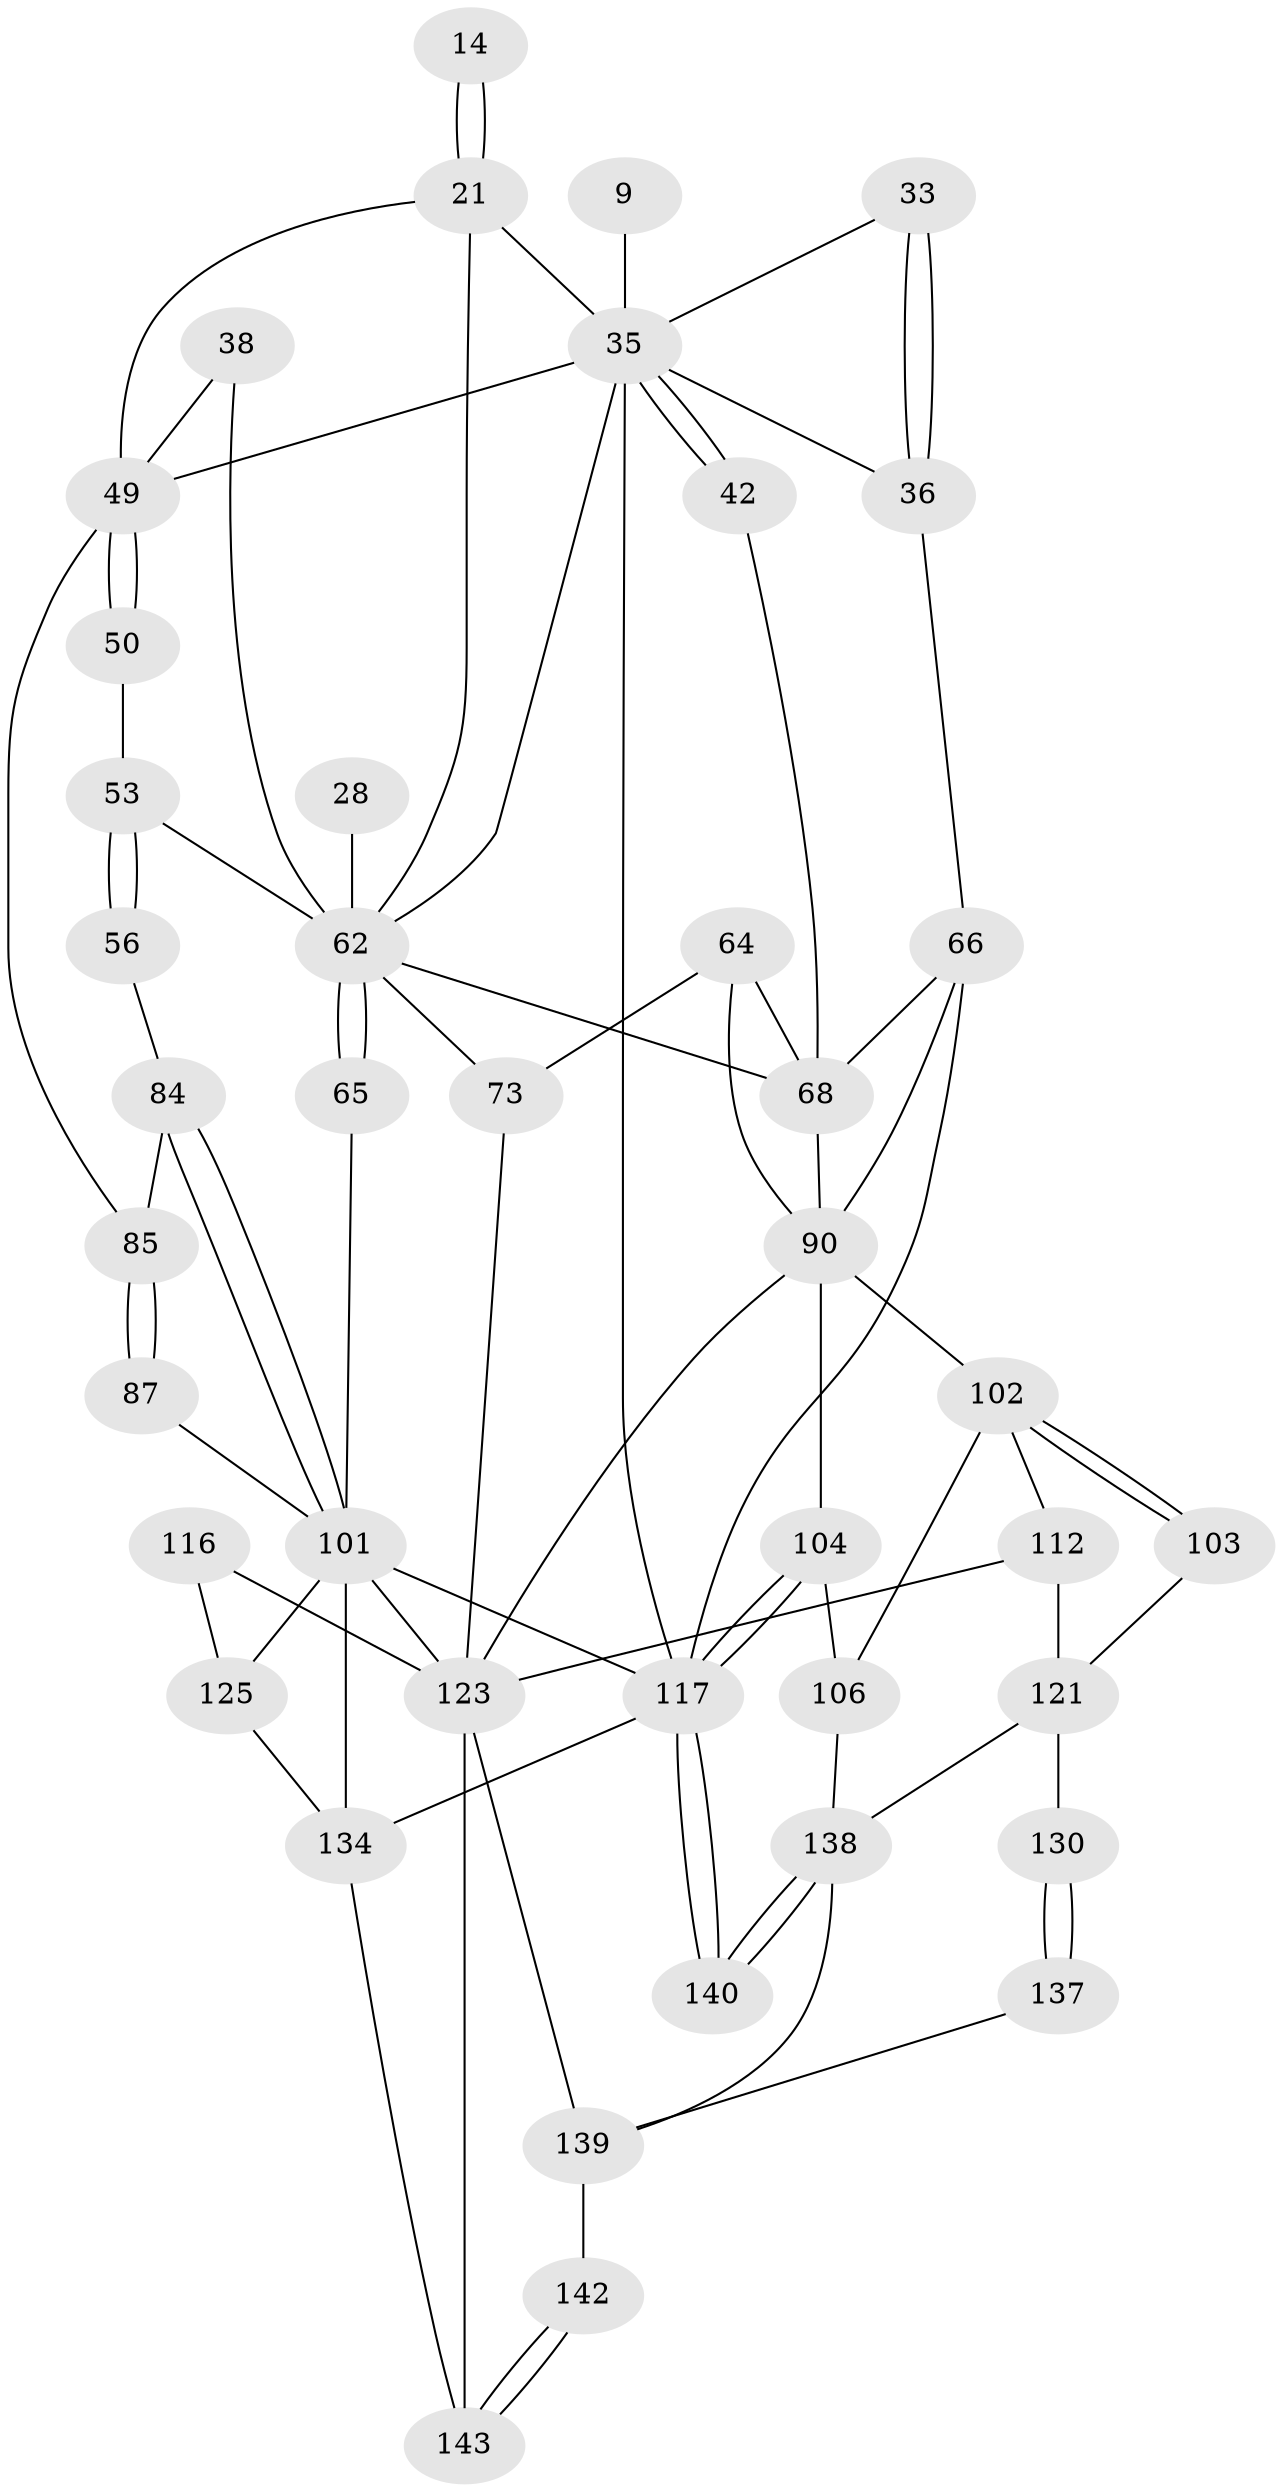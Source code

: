 // original degree distribution, {3: 0.013986013986013986, 5: 0.48951048951048953, 4: 0.25874125874125875, 6: 0.23776223776223776}
// Generated by graph-tools (version 1.1) at 2025/05/03/04/25 22:05:12]
// undirected, 42 vertices, 85 edges
graph export_dot {
graph [start="1"]
  node [color=gray90,style=filled];
  9 [pos="+0.7871464049396442+0.19930010570346338"];
  14 [pos="+0.55424012595005+0.19016222975570224"];
  21 [pos="+0.40481427593920466+0.16863261967963625",super="+17+15"];
  28 [pos="+0.4366949910203827+0.3222554733985163"];
  33 [pos="+0.8348332587577194+0.31547600569486023"];
  35 [pos="+0.6722859871350747+0.3522816399975769",super="+11+12+26+34+10"];
  36 [pos="+0.8809120091980012+0.38818160767371995",super="+30+29"];
  38 [pos="+0.10925819795862929+0.3572220835437376",super="+37"];
  42 [pos="+0.6665898046222455+0.4060895476915112"];
  49 [pos="+0+0.3430071837660167",super="+20+19+39"];
  50 [pos="+0.050812259029807065+0.3850624322935524"];
  53 [pos="+0.070263919476733+0.41676119722054367",super="+52"];
  56 [pos="+0.08388220315134821+0.5422649730673864"];
  62 [pos="+0.40026468308992336+0.48796271891472914",super="+51+47+25"];
  64 [pos="+0.5341868611796803+0.5265027561970943",super="+63+60"];
  65 [pos="+0.2621458162303908+0.5854596411025279"];
  66 [pos="+0.9895086405705042+0.4716251547609563",super="+40+31+41"];
  68 [pos="+0.7682725079301399+0.5027292939978357",super="+67+55"];
  73 [pos="+0.44372847815871164+0.5408631807277884",super="+61"];
  84 [pos="+0.07627354812079788+0.7058790287313876",super="+72"];
  85 [pos="+0.04670923913302733+0.6830939164646553",super="+59"];
  87 [pos="+0+0.631488263965237"];
  90 [pos="+0.8791066449197563+0.690867531609647",super="+86+83"];
  101 [pos="+0.10653704540812982+0.7603805491171033",super="+100+88"];
  102 [pos="+0.8813688944985569+0.7624514996296516",super="+91+92+95"];
  103 [pos="+0.7416517072135194+0.7874629717302017"];
  104 [pos="+1+0.8744263063978264",super="+93"];
  106 [pos="+0.883917347651214+0.7674961850622976",super="+105"];
  112 [pos="+0.549456190717472+0.8480647092532457",super="+97"];
  116 [pos="+0.32546859149046076+0.8504366775169225",super="+113"];
  117 [pos="+1+1",super="+32+89"];
  121 [pos="+0.7419732330296679+0.8294307206958131",super="+109+111"];
  123 [pos="+0.43093810144566347+0.8933472677723238",super="+115+114+118+98"];
  125 [pos="+0.24772434870488036+0.8434178252998971",super="+124+108"];
  130 [pos="+0.6013193860156573+0.8896705728986962",super="+129"];
  134 [pos="+0.2686152791516541+0.9230171303486958",super="+126+133+128"];
  137 [pos="+0.6297878433259787+1"];
  138 [pos="+0.8780564539139001+0.9091478672079495",super="+135"];
  139 [pos="+0.5540476354972536+1",super="+122+136"];
  140 [pos="+0.7328922011558221+1"];
  142 [pos="+0.48752069810021753+1"];
  143 [pos="+0.30331023118660017+1",super="+141+132+131"];
  9 -- 35 [weight=3];
  14 -- 21 [weight=3];
  14 -- 21;
  21 -- 35 [weight=3];
  21 -- 49;
  21 -- 62 [weight=2];
  28 -- 62 [weight=3];
  33 -- 36 [weight=2];
  33 -- 36;
  33 -- 35;
  35 -- 42 [weight=2];
  35 -- 42;
  35 -- 49;
  35 -- 36;
  35 -- 117 [weight=2];
  35 -- 62;
  36 -- 66 [weight=2];
  38 -- 49 [weight=2];
  38 -- 62 [weight=2];
  42 -- 68;
  49 -- 50 [weight=2];
  49 -- 50;
  49 -- 85;
  50 -- 53;
  53 -- 56 [weight=2];
  53 -- 56;
  53 -- 62;
  56 -- 84;
  62 -- 65 [weight=2];
  62 -- 65;
  62 -- 73;
  62 -- 68;
  64 -- 73 [weight=2];
  64 -- 68 [weight=2];
  64 -- 90;
  65 -- 101;
  66 -- 117;
  66 -- 68 [weight=2];
  66 -- 90;
  68 -- 90 [weight=2];
  73 -- 123;
  84 -- 85 [weight=2];
  84 -- 101 [weight=2];
  84 -- 101;
  85 -- 87 [weight=2];
  85 -- 87;
  87 -- 101;
  90 -- 102 [weight=3];
  90 -- 104 [weight=2];
  90 -- 123;
  101 -- 134;
  101 -- 123;
  101 -- 125;
  101 -- 117;
  102 -- 103 [weight=2];
  102 -- 103;
  102 -- 106;
  102 -- 112;
  103 -- 121;
  104 -- 117 [weight=2];
  104 -- 117;
  104 -- 106;
  106 -- 138 [weight=2];
  112 -- 121 [weight=2];
  112 -- 123 [weight=2];
  116 -- 123 [weight=3];
  116 -- 125 [weight=2];
  117 -- 140;
  117 -- 140;
  117 -- 134;
  121 -- 130 [weight=2];
  121 -- 138;
  123 -- 139 [weight=2];
  123 -- 143;
  125 -- 134 [weight=2];
  130 -- 137 [weight=2];
  130 -- 137;
  134 -- 143 [weight=3];
  137 -- 139;
  138 -- 140 [weight=2];
  138 -- 140;
  138 -- 139;
  139 -- 142;
  142 -- 143 [weight=2];
  142 -- 143;
}
